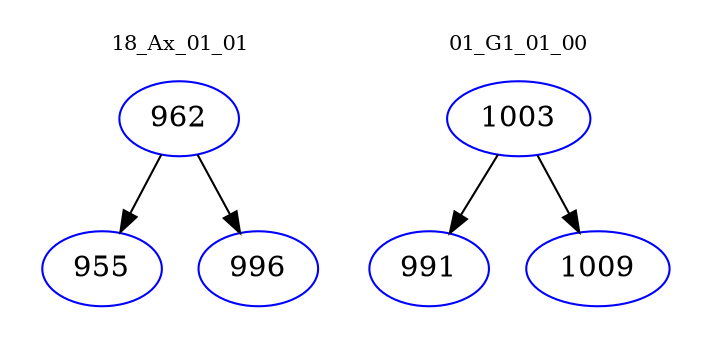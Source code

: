 digraph{
subgraph cluster_0 {
color = white
label = "18_Ax_01_01";
fontsize=10;
T0_962 [label="962", color="blue"]
T0_962 -> T0_955 [color="black"]
T0_955 [label="955", color="blue"]
T0_962 -> T0_996 [color="black"]
T0_996 [label="996", color="blue"]
}
subgraph cluster_1 {
color = white
label = "01_G1_01_00";
fontsize=10;
T1_1003 [label="1003", color="blue"]
T1_1003 -> T1_991 [color="black"]
T1_991 [label="991", color="blue"]
T1_1003 -> T1_1009 [color="black"]
T1_1009 [label="1009", color="blue"]
}
}
